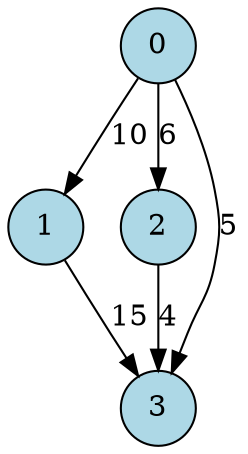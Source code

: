 digraph G {
    node [shape=circle, style=filled, fillcolor=lightblue];
    edge [color=black];
    0 -> 1 [label="10"];
    0 -> 2 [label="6"];
    0 -> 3 [label="5"];
    1 -> 3 [label="15"];
    2 -> 3 [label="4"];
}
